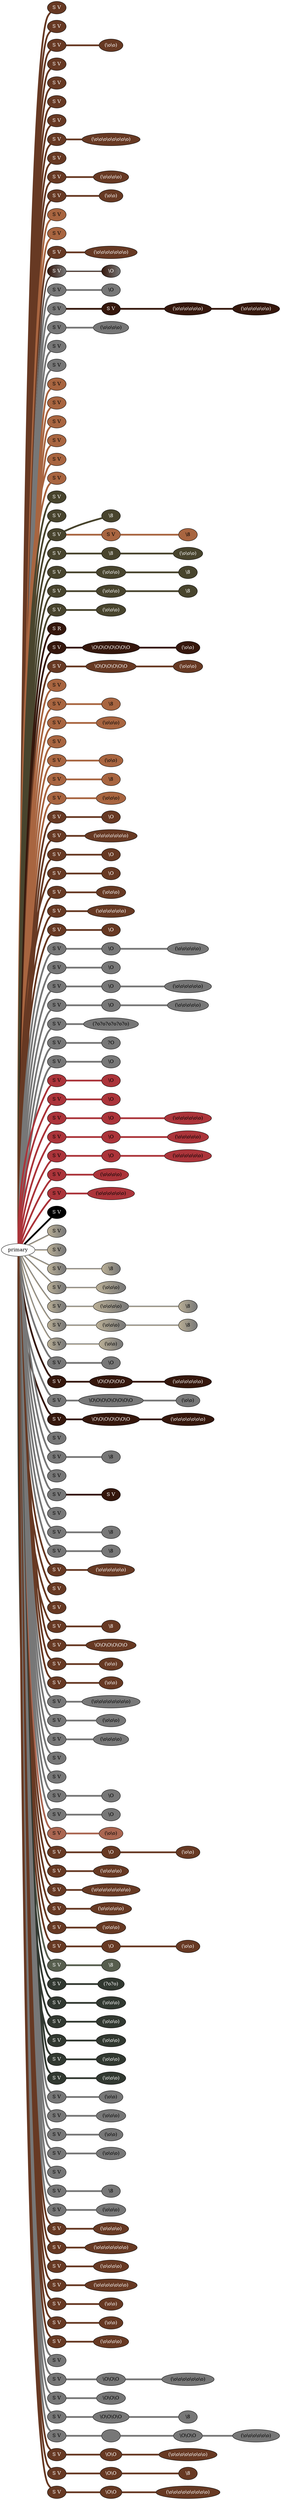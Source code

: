 graph {
 graph [rankdir=LR]
"1" [qtype="pendant_node", pendant_colors="#673923", pendant_ply="S", pendant_attach="V", pendant_length="5.0", label="S V", style=filled, fillcolor="#673923", fontcolor="#ffffff"]
"primary" -- "1" [qtype="pendant_link",penwidth=5,color="#673923"]
"2" [qtype="pendant_node", pendant_colors="#673923", pendant_ply="S", pendant_attach="V", pendant_length="46.5", label="S V", style=filled, fillcolor="#673923", fontcolor="#ffffff"]
"primary" -- "2" [qtype="pendant_link",penwidth=5,color="#673923"]
"3" [qtype="pendant_node", pendant_colors="#673923", pendant_ply="S", pendant_attach="V", pendant_length="36.0", label="S V", style=filled, fillcolor="#673923", fontcolor="#ffffff"]
"primary" -- "3" [qtype="pendant_link",penwidth=5,color="#673923"]
"3:0" [qtype="knot_node", knot_value="2", knot_type="L", knot_position="6.0", knot_spin="Z", label="(\\o\\o)", style=filled, fillcolor="#673923" , fontcolor="#ffffff"]
"3" -- "3:0" [qtype="knot_link",penwidth=5,color="#673923"]
"4" [qtype="pendant_node", pendant_colors="#673923", pendant_ply="S", pendant_attach="V", pendant_length="41.5", label="S V", style=filled, fillcolor="#673923", fontcolor="#ffffff"]
"primary" -- "4" [qtype="pendant_link",penwidth=5,color="#673923"]
"5" [qtype="pendant_node", pendant_colors="#673923", pendant_ply="S", pendant_attach="V", pendant_length="41.0", label="S V", style=filled, fillcolor="#673923", fontcolor="#ffffff"]
"primary" -- "5" [qtype="pendant_link",penwidth=5,color="#673923"]
"6" [qtype="pendant_node", pendant_colors="#673923", pendant_ply="S", pendant_attach="V", pendant_length="40.0", label="S V", style=filled, fillcolor="#673923", fontcolor="#ffffff"]
"primary" -- "6" [qtype="pendant_link",penwidth=5,color="#673923"]
"7" [qtype="pendant_node", pendant_colors="#673923", pendant_ply="S", pendant_attach="V", pendant_length="39.0", label="S V", style=filled, fillcolor="#673923", fontcolor="#ffffff"]
"primary" -- "7" [qtype="pendant_link",penwidth=5,color="#673923"]
"8" [qtype="pendant_node", pendant_colors="#673923", pendant_ply="S", pendant_attach="V", pendant_length="20.0", label="S V", style=filled, fillcolor="#673923", fontcolor="#ffffff"]
"primary" -- "8" [qtype="pendant_link",penwidth=5,color="#673923"]
"8:0" [qtype="knot_node", knot_value="8", knot_type="L", knot_position="7.0", knot_spin="Z", label="(\\o\\o\\o\\o\\o\\o\\o\\o)", style=filled, fillcolor="#673923" , fontcolor="#ffffff"]
"8" -- "8:0" [qtype="knot_link",penwidth=5,color="#673923"]
"9" [qtype="pendant_node", pendant_colors="#673923", pendant_ply="S", pendant_attach="V", pendant_length="30.5", label="S V", style=filled, fillcolor="#673923", fontcolor="#ffffff"]
"primary" -- "9" [qtype="pendant_link",penwidth=5,color="#673923"]
"10" [qtype="pendant_node", pendant_colors="#673923", pendant_ply="S", pendant_attach="V", pendant_length="25.5", label="S V", style=filled, fillcolor="#673923", fontcolor="#ffffff"]
"primary" -- "10" [qtype="pendant_link",penwidth=5,color="#673923"]
"10:0" [qtype="knot_node", knot_value="4", knot_type="L", knot_position="7.0", knot_spin="Z", label="(\\o\\o\\o\\o)", style=filled, fillcolor="#673923" , fontcolor="#ffffff"]
"10" -- "10:0" [qtype="knot_link",penwidth=5,color="#673923"]
"11" [qtype="pendant_node", pendant_colors="#673923", pendant_ply="S", pendant_attach="V", pendant_length="29.0", label="S V", style=filled, fillcolor="#673923", fontcolor="#ffffff"]
"primary" -- "11" [qtype="pendant_link",penwidth=5,color="#673923"]
"11:0" [qtype="knot_node", knot_value="2", knot_type="L", knot_position="23.0", knot_spin="Z", label="(\\o\\o)", style=filled, fillcolor="#673923" , fontcolor="#ffffff"]
"11" -- "11:0" [qtype="knot_link",penwidth=5,color="#673923"]
"12" [qtype="pendant_node", pendant_colors="#A86540", pendant_ply="S", pendant_attach="V", pendant_length="13.0", label="S V", style=filled, fillcolor="#A86540", fontcolor="#000000"]
"primary" -- "12" [qtype="pendant_link",penwidth=5,color="#A86540"]
"13" [qtype="pendant_node", pendant_colors="#A86540", pendant_ply="S", pendant_attach="V", pendant_length="0.5", label="S V", style=filled, fillcolor="#A86540", fontcolor="#000000"]
"primary" -- "13" [qtype="pendant_link",penwidth=5,color="#A86540"]
"14" [qtype="pendant_node", pendant_colors="#673923", pendant_ply="S", pendant_attach="V", pendant_length="20.0", label="S V", style=filled, fillcolor="#673923", fontcolor="#ffffff"]
"primary" -- "14" [qtype="pendant_link",penwidth=5,color="#673923"]
"14:0" [qtype="knot_node", knot_value="7", knot_type="L", knot_position="7.0", knot_spin="Z", label="(\\o\\o\\o\\o\\o\\o\\o)", style=filled, fillcolor="#673923" , fontcolor="#ffffff"]
"14" -- "14:0" [qtype="knot_link",penwidth=5,color="#673923"]
"15" [qtype="pendant_node", pendant_colors="#35170C:#777777", pendant_ply="S", pendant_attach="V", pendant_length="35.0", label="S V", style=filled, fillcolor="#35170C:#777777", fontcolor="#ffffff"]
"primary" -- "15" [qtype="pendant_link",penwidth=2,color="#35170C:#777777"]
"15:0" [qtype="knot_node", knot_value="1", knot_type="S", knot_position="8.5", knot_spin="Z", label="\\O", style=filled, fillcolor="#35170C:#777777" , fontcolor="#ffffff"]
"15" -- "15:0" [qtype="knot_link",penwidth=2,color="#35170C:#777777"]
"16" [qtype="pendant_node", pendant_colors="#777777", pendant_ply="S", pendant_attach="V", pendant_length="40.0", label="S V", style=filled, fillcolor="#777777", fontcolor="#000000"]
"primary" -- "16" [qtype="pendant_link",penwidth=5,color="#777777"]
"16:0" [qtype="knot_node", knot_value="1", knot_type="S", knot_position="7.0", knot_spin="Z", label="\\O", style=filled, fillcolor="#777777" , fontcolor="#000000"]
"16" -- "16:0" [qtype="knot_link",penwidth=5,color="#777777"]
"17" [qtype="pendant_node", pendant_colors="#777777", pendant_ply="S", pendant_attach="V", pendant_length="0.5", label="S V", style=filled, fillcolor="#777777", fontcolor="#000000"]
"primary" -- "17" [qtype="pendant_link",penwidth=5,color="#777777"]
"17s1" [qtype="pendant_node", pendant_colors="#35170C", pendant_ply="S", pendant_attach="V", pendant_length="29.5", label="S V", style=filled, fillcolor="#35170C", fontcolor="#ffffff"]
"17" -- "17s1" [qtype="pendant_link",penwidth=5,color="#35170C"]
"17s1:0" [qtype="knot_node", knot_value="6", knot_type="L", knot_position="6.0", knot_spin="Z", label="(\\o\\o\\o\\o\\o\\o)", style=filled, fillcolor="#35170C" , fontcolor="#ffffff"]
"17s1" -- "17s1:0" [qtype="knot_link",penwidth=5,color="#35170C"]
"17s1:1" [qtype="knot_node", knot_value="6", knot_type="L", knot_position="13.5", knot_spin="Z", label="(\\o\\o\\o\\o\\o\\o)", style=filled, fillcolor="#35170C" , fontcolor="#ffffff"]
"17s1:0" -- "17s1:1" [qtype="knot_link",penwidth=5,color="#35170C"]
"18" [qtype="pendant_node", pendant_colors="#777777", pendant_ply="S", pendant_attach="V", pendant_length="40.5", label="S V", style=filled, fillcolor="#777777", fontcolor="#000000"]
"primary" -- "18" [qtype="pendant_link",penwidth=5,color="#777777"]
"18:0" [qtype="knot_node", knot_value="4", knot_type="L", knot_position="7.0", knot_spin="Z", label="(\\o\\o\\o\\o)", style=filled, fillcolor="#777777" , fontcolor="#000000"]
"18" -- "18:0" [qtype="knot_link",penwidth=5,color="#777777"]
"19" [qtype="pendant_node", pendant_colors="#777777", pendant_ply="S", pendant_attach="V", pendant_length="0.0", label="S V", style=filled, fillcolor="#777777", fontcolor="#000000"]
"primary" -- "19" [qtype="pendant_link",penwidth=5,color="#777777"]
"20" [qtype="pendant_node", pendant_colors="#777777", pendant_ply="S", pendant_attach="V", pendant_length="0.0", label="S V", style=filled, fillcolor="#777777", fontcolor="#000000"]
"primary" -- "20" [qtype="pendant_link",penwidth=5,color="#777777"]
"21" [qtype="pendant_node", pendant_colors="#A86540", pendant_ply="S", pendant_attach="V", pendant_length="0.0", label="S V", style=filled, fillcolor="#A86540", fontcolor="#000000"]
"primary" -- "21" [qtype="pendant_link",penwidth=5,color="#A86540"]
"22" [qtype="pendant_node", pendant_colors="#A86540", pendant_ply="S", pendant_attach="V", pendant_length="0.0", label="S V", style=filled, fillcolor="#A86540", fontcolor="#000000"]
"primary" -- "22" [qtype="pendant_link",penwidth=5,color="#A86540"]
"23" [qtype="pendant_node", pendant_colors="#A86540", pendant_ply="S", pendant_attach="V", pendant_length="4.0", label="S V", style=filled, fillcolor="#A86540", fontcolor="#000000"]
"primary" -- "23" [qtype="pendant_link",penwidth=5,color="#A86540"]
"24" [qtype="pendant_node", pendant_colors="#A86540", pendant_ply="S", pendant_attach="V", pendant_length="8.5", label="S V", style=filled, fillcolor="#A86540", fontcolor="#000000"]
"primary" -- "24" [qtype="pendant_link",penwidth=5,color="#A86540"]
"25" [qtype="pendant_node", pendant_colors="#A86540", pendant_ply="S", pendant_attach="V", pendant_length="4.0", label="S V", style=filled, fillcolor="#A86540", fontcolor="#000000"]
"primary" -- "25" [qtype="pendant_link",penwidth=5,color="#A86540"]
"26" [qtype="pendant_node", pendant_colors="#A86540", pendant_ply="S", pendant_attach="V", pendant_length="5.5", label="S V", style=filled, fillcolor="#A86540", fontcolor="#000000"]
"primary" -- "26" [qtype="pendant_link",penwidth=5,color="#A86540"]
"27" [qtype="pendant_node", pendant_colors="#48442D", pendant_ply="S", pendant_attach="V", pendant_length="24.0", label="S V", style=filled, fillcolor="#48442D", fontcolor="#ffffff"]
"primary" -- "27" [qtype="pendant_link",penwidth=5,color="#48442D"]
"28" [qtype="pendant_node", pendant_colors="#48442D", pendant_ply="S", pendant_attach="V", pendant_length="25.0", label="S V", style=filled, fillcolor="#48442D", fontcolor="#ffffff"]
"primary" -- "28" [qtype="pendant_link",penwidth=5,color="#48442D"]
"29" [qtype="pendant_node", pendant_colors="#48442D", pendant_ply="S", pendant_attach="V", pendant_length="22.0", label="S V", style=filled, fillcolor="#48442D", fontcolor="#ffffff"]
"primary" -- "29" [qtype="pendant_link",penwidth=5,color="#48442D"]
"29:0" [qtype="knot_node", knot_value="1", knot_type="E", knot_position="6.5", knot_spin="Z", label="\\8", style=filled, fillcolor="#48442D" , fontcolor="#ffffff"]
"29" -- "29:0" [qtype="knot_link",penwidth=5,color="#48442D"]
"29s1" [qtype="pendant_node", pendant_colors="#A86540", pendant_ply="S", pendant_attach="V", pendant_length="22.5", label="S V", style=filled, fillcolor="#A86540", fontcolor="#000000"]
"29" -- "29s1" [qtype="pendant_link",penwidth=5,color="#A86540"]
"29s1:0" [qtype="knot_node", knot_value="1", knot_type="E", knot_position="14.5", knot_spin="Z", label="\\8", style=filled, fillcolor="#A86540" , fontcolor="#000000"]
"29s1" -- "29s1:0" [qtype="knot_link",penwidth=5,color="#A86540"]
"30" [qtype="pendant_node", pendant_colors="#48442D", pendant_ply="S", pendant_attach="V", pendant_length="22.0", label="S V", style=filled, fillcolor="#48442D", fontcolor="#ffffff"]
"primary" -- "30" [qtype="pendant_link",penwidth=5,color="#48442D"]
"30:0" [qtype="knot_node", knot_value="1", knot_type="E", knot_position="6.5", knot_spin="Z", label="\\8", style=filled, fillcolor="#48442D" , fontcolor="#ffffff"]
"30" -- "30:0" [qtype="knot_link",penwidth=5,color="#48442D"]
"30:1" [qtype="knot_node", knot_value="3", knot_type="L", knot_position="13.5", knot_spin="Z", label="(\\o\\o\\o)", style=filled, fillcolor="#48442D" , fontcolor="#ffffff"]
"30:0" -- "30:1" [qtype="knot_link",penwidth=5,color="#48442D"]
"31" [qtype="pendant_node", pendant_colors="#48442D", pendant_ply="S", pendant_attach="V", pendant_length="19.0", label="S V", style=filled, fillcolor="#48442D", fontcolor="#ffffff"]
"primary" -- "31" [qtype="pendant_link",penwidth=5,color="#48442D"]
"31:0" [qtype="knot_node", knot_value="3", knot_type="L", knot_position="7.0", knot_spin="Z", label="(\\o\\o\\o)", style=filled, fillcolor="#48442D" , fontcolor="#ffffff"]
"31" -- "31:0" [qtype="knot_link",penwidth=5,color="#48442D"]
"31:1" [qtype="knot_node", knot_value="1", knot_type="E", knot_position="14.0", knot_spin="Z", label="\\8", style=filled, fillcolor="#48442D" , fontcolor="#ffffff"]
"31:0" -- "31:1" [qtype="knot_link",penwidth=5,color="#48442D"]
"32" [qtype="pendant_node", pendant_colors="#48442D", pendant_ply="S", pendant_attach="V", pendant_length="19.0", label="S V", style=filled, fillcolor="#48442D", fontcolor="#ffffff"]
"primary" -- "32" [qtype="pendant_link",penwidth=5,color="#48442D"]
"32:0" [qtype="knot_node", knot_value="3", knot_type="L", knot_position="7.0", knot_spin="Z", label="(\\o\\o\\o)", style=filled, fillcolor="#48442D" , fontcolor="#ffffff"]
"32" -- "32:0" [qtype="knot_link",penwidth=5,color="#48442D"]
"32:1" [qtype="knot_node", knot_value="1", knot_type="E", knot_position="14.0", knot_spin="Z", label="\\8", style=filled, fillcolor="#48442D" , fontcolor="#ffffff"]
"32:0" -- "32:1" [qtype="knot_link",penwidth=5,color="#48442D"]
"33" [qtype="pendant_node", pendant_colors="#48442D", pendant_ply="S", pendant_attach="V", pendant_length="21.0", label="S V", style=filled, fillcolor="#48442D", fontcolor="#ffffff"]
"primary" -- "33" [qtype="pendant_link",penwidth=5,color="#48442D"]
"33:0" [qtype="knot_node", knot_value="3", knot_type="L", knot_position="7.5", knot_spin="Z", label="(\\o\\o\\o)", style=filled, fillcolor="#48442D" , fontcolor="#ffffff"]
"33" -- "33:0" [qtype="knot_link",penwidth=5,color="#48442D"]
"34" [qtype="pendant_node", pendant_colors="#35170C", pendant_ply="S", pendant_attach="R", pendant_length="38.0", label="S R", style=filled, fillcolor="#35170C", fontcolor="#ffffff"]
"primary" -- "34" [qtype="pendant_link",penwidth=5,color="#35170C"]
"35" [qtype="pendant_node", pendant_colors="#35170C", pendant_ply="S", pendant_attach="V", pendant_length="29.0", label="S V", style=filled, fillcolor="#35170C", fontcolor="#ffffff"]
"primary" -- "35" [qtype="pendant_link",penwidth=5,color="#35170C"]
"35:0" [qtype="knot_node", knot_value="7", knot_type="S", knot_position="6.5", knot_spin="Z", label="\\O\\O\\O\\O\\O\\O\\O", style=filled, fillcolor="#35170C" , fontcolor="#ffffff"]
"35" -- "35:0" [qtype="knot_link",penwidth=5,color="#35170C"]
"35:1" [qtype="knot_node", knot_value="2", knot_type="L", knot_position="15.0", knot_spin="Z", label="(\\o\\o)", style=filled, fillcolor="#35170C" , fontcolor="#ffffff"]
"35:0" -- "35:1" [qtype="knot_link",penwidth=5,color="#35170C"]
"36" [qtype="pendant_node", pendant_colors="#673923", pendant_ply="S", pendant_attach="V", pendant_length="33.0", label="S V", style=filled, fillcolor="#673923", fontcolor="#ffffff"]
"primary" -- "36" [qtype="pendant_link",penwidth=5,color="#673923"]
"36:0" [qtype="knot_node", knot_value="6", knot_type="S", knot_position="6.0", knot_spin="Z", label="\\O\\O\\O\\O\\O\\O", style=filled, fillcolor="#673923" , fontcolor="#ffffff"]
"36" -- "36:0" [qtype="knot_link",penwidth=5,color="#673923"]
"36:1" [qtype="knot_node", knot_value="3", knot_type="L", knot_position="14.5", knot_spin="Z", label="(\\o\\o\\o)", style=filled, fillcolor="#673923" , fontcolor="#ffffff"]
"36:0" -- "36:1" [qtype="knot_link",penwidth=5,color="#673923"]
"37" [qtype="pendant_node", pendant_colors="#A86540", pendant_ply="S", pendant_attach="V", pendant_length="42.0", label="S V", style=filled, fillcolor="#A86540", fontcolor="#000000"]
"primary" -- "37" [qtype="pendant_link",penwidth=5,color="#A86540"]
"38" [qtype="pendant_node", pendant_colors="#A86540", pendant_ply="S", pendant_attach="V", pendant_length="40.0", label="S V", style=filled, fillcolor="#A86540", fontcolor="#000000"]
"primary" -- "38" [qtype="pendant_link",penwidth=5,color="#A86540"]
"38:0" [qtype="knot_node", knot_value="1", knot_type="E", knot_position="8.5", knot_spin="Z", label="\\8", style=filled, fillcolor="#A86540" , fontcolor="#000000"]
"38" -- "38:0" [qtype="knot_link",penwidth=5,color="#A86540"]
"39" [qtype="pendant_node", pendant_colors="#A86540", pendant_ply="S", pendant_attach="V", pendant_length="36.5", label="S V", style=filled, fillcolor="#A86540", fontcolor="#000000"]
"primary" -- "39" [qtype="pendant_link",penwidth=5,color="#A86540"]
"39:0" [qtype="knot_node", knot_value="3", knot_type="L", knot_position="9.0", knot_spin="Z", label="(\\o\\o\\o)", style=filled, fillcolor="#A86540" , fontcolor="#000000"]
"39" -- "39:0" [qtype="knot_link",penwidth=5,color="#A86540"]
"40" [qtype="pendant_node", pendant_colors="#A86540", pendant_ply="S", pendant_attach="V", pendant_length="41.0", label="S V", style=filled, fillcolor="#A86540", fontcolor="#000000"]
"primary" -- "40" [qtype="pendant_link",penwidth=5,color="#A86540"]
"41" [qtype="pendant_node", pendant_colors="#A86540", pendant_ply="S", pendant_attach="V", pendant_length="44.0", label="S V", style=filled, fillcolor="#A86540", fontcolor="#000000"]
"primary" -- "41" [qtype="pendant_link",penwidth=5,color="#A86540"]
"41:0" [qtype="knot_node", knot_value="2", knot_type="L", knot_position="9.0", knot_spin="Z", label="(\\o\\o)", style=filled, fillcolor="#A86540" , fontcolor="#000000"]
"41" -- "41:0" [qtype="knot_link",penwidth=5,color="#A86540"]
"42" [qtype="pendant_node", pendant_colors="#A86540", pendant_ply="S", pendant_attach="V", pendant_length="43.0", label="S V", style=filled, fillcolor="#A86540", fontcolor="#000000"]
"primary" -- "42" [qtype="pendant_link",penwidth=5,color="#A86540"]
"42:0" [qtype="knot_node", knot_value="1", knot_type="E", knot_position="8.0", knot_spin="Z", label="\\8", style=filled, fillcolor="#A86540" , fontcolor="#000000"]
"42" -- "42:0" [qtype="knot_link",penwidth=5,color="#A86540"]
"43" [qtype="pendant_node", pendant_colors="#A86540", pendant_ply="S", pendant_attach="V", pendant_length="39.5", label="S V", style=filled, fillcolor="#A86540", fontcolor="#000000"]
"primary" -- "43" [qtype="pendant_link",penwidth=5,color="#A86540"]
"43:0" [qtype="knot_node", knot_value="3", knot_type="L", knot_position="8.0", knot_spin="Z", label="(\\o\\o\\o)", style=filled, fillcolor="#A86540" , fontcolor="#000000"]
"43" -- "43:0" [qtype="knot_link",penwidth=5,color="#A86540"]
"44" [qtype="pendant_node", pendant_colors="#673923", pendant_ply="S", pendant_attach="V", pendant_length="38.0", label="S V", style=filled, fillcolor="#673923", fontcolor="#ffffff"]
"primary" -- "44" [qtype="pendant_link",penwidth=5,color="#673923"]
"44:0" [qtype="knot_node", knot_value="1", knot_type="S", knot_position="8.0", knot_spin="Z", label="\\O", style=filled, fillcolor="#673923" , fontcolor="#ffffff"]
"44" -- "44:0" [qtype="knot_link",penwidth=5,color="#673923"]
"45" [qtype="pendant_node", pendant_colors="#673923", pendant_ply="S", pendant_attach="V", pendant_length="28.0", label="S V", style=filled, fillcolor="#673923", fontcolor="#ffffff"]
"primary" -- "45" [qtype="pendant_link",penwidth=5,color="#673923"]
"45:0" [qtype="knot_node", knot_value="7", knot_type="L", knot_position="8.0", knot_spin="Z", label="(\\o\\o\\o\\o\\o\\o\\o)", style=filled, fillcolor="#673923" , fontcolor="#ffffff"]
"45" -- "45:0" [qtype="knot_link",penwidth=5,color="#673923"]
"46" [qtype="pendant_node", pendant_colors="#673923", pendant_ply="S", pendant_attach="V", pendant_length="37.0", label="S V", style=filled, fillcolor="#673923", fontcolor="#ffffff"]
"primary" -- "46" [qtype="pendant_link",penwidth=5,color="#673923"]
"46:0" [qtype="knot_node", knot_value="1", knot_type="S", knot_position="7.5", knot_spin="Z", label="\\O", style=filled, fillcolor="#673923" , fontcolor="#ffffff"]
"46" -- "46:0" [qtype="knot_link",penwidth=5,color="#673923"]
"47" [qtype="pendant_node", pendant_colors="#673923", pendant_ply="S", pendant_attach="V", pendant_length="36.0", label="S V", style=filled, fillcolor="#673923", fontcolor="#ffffff"]
"primary" -- "47" [qtype="pendant_link",penwidth=5,color="#673923"]
"47:0" [qtype="knot_node", knot_value="1", knot_type="S", knot_position="8.0", knot_spin="Z", label="\\O", style=filled, fillcolor="#673923" , fontcolor="#ffffff"]
"47" -- "47:0" [qtype="knot_link",penwidth=5,color="#673923"]
"48" [qtype="pendant_node", pendant_colors="#673923", pendant_ply="S", pendant_attach="V", pendant_length="35.0", label="S V", style=filled, fillcolor="#673923", fontcolor="#ffffff"]
"primary" -- "48" [qtype="pendant_link",penwidth=5,color="#673923"]
"48:0" [qtype="knot_node", knot_value="3", knot_type="L", knot_position="7.5", knot_spin="Z", label="(\\o\\o\\o)", style=filled, fillcolor="#673923" , fontcolor="#ffffff"]
"48" -- "48:0" [qtype="knot_link",penwidth=5,color="#673923"]
"49" [qtype="pendant_node", pendant_colors="#673923", pendant_ply="S", pendant_attach="V", pendant_length="33.0", label="S V", style=filled, fillcolor="#673923", fontcolor="#ffffff"]
"primary" -- "49" [qtype="pendant_link",penwidth=5,color="#673923"]
"49:0" [qtype="knot_node", knot_value="6", knot_type="L", knot_position="7.5", knot_spin="Z", label="(\\o\\o\\o\\o\\o\\o)", style=filled, fillcolor="#673923" , fontcolor="#ffffff"]
"49" -- "49:0" [qtype="knot_link",penwidth=5,color="#673923"]
"50" [qtype="pendant_node", pendant_colors="#673923", pendant_ply="S", pendant_attach="V", pendant_length="35.5", label="S V", style=filled, fillcolor="#673923", fontcolor="#ffffff"]
"primary" -- "50" [qtype="pendant_link",penwidth=5,color="#673923"]
"50:0" [qtype="knot_node", knot_value="1", knot_type="S", knot_position="7.5", knot_spin="Z", label="\\O", style=filled, fillcolor="#673923" , fontcolor="#ffffff"]
"50" -- "50:0" [qtype="knot_link",penwidth=5,color="#673923"]
"51" [qtype="pendant_node", pendant_colors="#777777", pendant_ply="S", pendant_attach="V", pendant_length="35.0", label="S V", style=filled, fillcolor="#777777", fontcolor="#000000"]
"primary" -- "51" [qtype="pendant_link",penwidth=5,color="#777777"]
"51:0" [qtype="knot_node", knot_value="1", knot_type="S", knot_position="7.0", knot_spin="Z", label="\\O", style=filled, fillcolor="#777777" , fontcolor="#000000"]
"51" -- "51:0" [qtype="knot_link",penwidth=5,color="#777777"]
"51:1" [qtype="knot_node", knot_value="5", knot_type="L", knot_position="13.0", knot_spin="Z", label="(\\o\\o\\o\\o\\o)", style=filled, fillcolor="#777777" , fontcolor="#000000"]
"51:0" -- "51:1" [qtype="knot_link",penwidth=5,color="#777777"]
"52" [qtype="pendant_node", pendant_colors="#777777", pendant_ply="S", pendant_attach="V", pendant_length="33.5", label="S V", style=filled, fillcolor="#777777", fontcolor="#000000"]
"primary" -- "52" [qtype="pendant_link",penwidth=5,color="#777777"]
"52:0" [qtype="knot_node", knot_value="1", knot_type="S", knot_position="7.5", knot_spin="Z", label="\\O", style=filled, fillcolor="#777777" , fontcolor="#000000"]
"52" -- "52:0" [qtype="knot_link",penwidth=5,color="#777777"]
"53" [qtype="pendant_node", pendant_colors="#777777", pendant_ply="S", pendant_attach="V", pendant_length="35.0", label="S V", style=filled, fillcolor="#777777", fontcolor="#000000"]
"primary" -- "53" [qtype="pendant_link",penwidth=5,color="#777777"]
"53:0" [qtype="knot_node", knot_value="1", knot_type="S", knot_position="7.5", knot_spin="Z", label="\\O", style=filled, fillcolor="#777777" , fontcolor="#000000"]
"53" -- "53:0" [qtype="knot_link",penwidth=5,color="#777777"]
"53:1" [qtype="knot_node", knot_value="6", knot_type="L", knot_position="13.5", knot_spin="Z", label="(\\o\\o\\o\\o\\o\\o)", style=filled, fillcolor="#777777" , fontcolor="#000000"]
"53:0" -- "53:1" [qtype="knot_link",penwidth=5,color="#777777"]
"54" [qtype="pendant_node", pendant_colors="#777777", pendant_ply="S", pendant_attach="V", pendant_length="36.0", label="S V", style=filled, fillcolor="#777777", fontcolor="#000000"]
"primary" -- "54" [qtype="pendant_link",penwidth=5,color="#777777"]
"54:0" [qtype="knot_node", knot_value="1", knot_type="S", knot_position="7.5", knot_spin="Z", label="\\O", style=filled, fillcolor="#777777" , fontcolor="#000000"]
"54" -- "54:0" [qtype="knot_link",penwidth=5,color="#777777"]
"54:1" [qtype="knot_node", knot_value="5", knot_type="L", knot_position="13.0", knot_spin="Z", label="(\\o\\o\\o\\o\\o)", style=filled, fillcolor="#777777" , fontcolor="#000000"]
"54:0" -- "54:1" [qtype="knot_link",penwidth=5,color="#777777"]
"55" [qtype="pendant_node", pendant_colors="#777777", pendant_ply="S", pendant_attach="V", pendant_length="37.0", label="S V", style=filled, fillcolor="#777777", fontcolor="#000000"]
"primary" -- "55" [qtype="pendant_link",penwidth=5,color="#777777"]
"55:0" [qtype="knot_node", knot_value="6", knot_type="L", knot_position="8.0", knot_spin="U", label="(?o?o?o?o?o?o)", style=filled, fillcolor="#777777" , fontcolor="#000000"]
"55" -- "55:0" [qtype="knot_link",penwidth=5,color="#777777"]
"56" [qtype="pendant_node", pendant_colors="#777777", pendant_ply="S", pendant_attach="V", pendant_length="44.5", label="S V", style=filled, fillcolor="#777777", fontcolor="#000000"]
"primary" -- "56" [qtype="pendant_link",penwidth=5,color="#777777"]
"56:0" [qtype="knot_node", knot_value="1", knot_type="S", knot_position="7.0", knot_spin="U", label="?O", style=filled, fillcolor="#777777" , fontcolor="#000000"]
"56" -- "56:0" [qtype="knot_link",penwidth=5,color="#777777"]
"57" [qtype="pendant_node", pendant_colors="#777777", pendant_ply="S", pendant_attach="V", pendant_length="44.5", label="S V", style=filled, fillcolor="#777777", fontcolor="#000000"]
"primary" -- "57" [qtype="pendant_link",penwidth=5,color="#777777"]
"57:0" [qtype="knot_node", knot_value="1", knot_type="S", knot_position="7.0", knot_spin="Z", label="\\O", style=filled, fillcolor="#777777" , fontcolor="#000000"]
"57" -- "57:0" [qtype="knot_link",penwidth=5,color="#777777"]
"58" [qtype="pendant_node", pendant_colors="#AB343A", pendant_ply="S", pendant_attach="V", pendant_length="28.5", label="S V", style=filled, fillcolor="#AB343A", fontcolor="#000000"]
"primary" -- "58" [qtype="pendant_link",penwidth=5,color="#AB343A"]
"58:0" [qtype="knot_node", knot_value="1", knot_type="S", knot_position="6.5", knot_spin="Z", label="\\O", style=filled, fillcolor="#AB343A" , fontcolor="#000000"]
"58" -- "58:0" [qtype="knot_link",penwidth=5,color="#AB343A"]
"59" [qtype="pendant_node", pendant_colors="#AB343A", pendant_ply="S", pendant_attach="V", pendant_length="27.0", label="S V", style=filled, fillcolor="#AB343A", fontcolor="#000000"]
"primary" -- "59" [qtype="pendant_link",penwidth=5,color="#AB343A"]
"59:0" [qtype="knot_node", knot_value="1", knot_type="S", knot_position="7.0", knot_spin="Z", label="\\O", style=filled, fillcolor="#AB343A" , fontcolor="#000000"]
"59" -- "59:0" [qtype="knot_link",penwidth=5,color="#AB343A"]
"60" [qtype="pendant_node", pendant_colors="#AB343A", pendant_ply="S", pendant_attach="V", pendant_length="18.5", label="S V", style=filled, fillcolor="#AB343A", fontcolor="#000000"]
"primary" -- "60" [qtype="pendant_link",penwidth=5,color="#AB343A"]
"60:0" [qtype="knot_node", knot_value="1", knot_type="S", knot_position="7.0", knot_spin="Z", label="\\O", style=filled, fillcolor="#AB343A" , fontcolor="#000000"]
"60" -- "60:0" [qtype="knot_link",penwidth=5,color="#AB343A"]
"60:1" [qtype="knot_node", knot_value="6", knot_type="L", knot_position="12.0", knot_spin="Z", label="(\\o\\o\\o\\o\\o\\o)", style=filled, fillcolor="#AB343A" , fontcolor="#000000"]
"60:0" -- "60:1" [qtype="knot_link",penwidth=5,color="#AB343A"]
"61" [qtype="pendant_node", pendant_colors="#AB343A", pendant_ply="S", pendant_attach="V", pendant_length="26.0", label="S V", style=filled, fillcolor="#AB343A", fontcolor="#000000"]
"primary" -- "61" [qtype="pendant_link",penwidth=5,color="#AB343A"]
"61:0" [qtype="knot_node", knot_value="1", knot_type="S", knot_position="7.0", knot_spin="Z", label="\\O", style=filled, fillcolor="#AB343A" , fontcolor="#000000"]
"61" -- "61:0" [qtype="knot_link",penwidth=5,color="#AB343A"]
"61:1" [qtype="knot_node", knot_value="5", knot_type="L", knot_position="12.5", knot_spin="Z", label="(\\o\\o\\o\\o\\o)", style=filled, fillcolor="#AB343A" , fontcolor="#000000"]
"61:0" -- "61:1" [qtype="knot_link",penwidth=5,color="#AB343A"]
"62" [qtype="pendant_node", pendant_colors="#AB343A", pendant_ply="S", pendant_attach="V", pendant_length="20.0", label="S V", style=filled, fillcolor="#AB343A", fontcolor="#000000"]
"primary" -- "62" [qtype="pendant_link",penwidth=5,color="#AB343A"]
"62:0" [qtype="knot_node", knot_value="1", knot_type="S", knot_position="6.5", knot_spin="Z", label="\\O", style=filled, fillcolor="#AB343A" , fontcolor="#000000"]
"62" -- "62:0" [qtype="knot_link",penwidth=5,color="#AB343A"]
"62:1" [qtype="knot_node", knot_value="6", knot_type="L", knot_position="12.5", knot_spin="Z", label="(\\o\\o\\o\\o\\o\\o)", style=filled, fillcolor="#AB343A" , fontcolor="#000000"]
"62:0" -- "62:1" [qtype="knot_link",penwidth=5,color="#AB343A"]
"63" [qtype="pendant_node", pendant_colors="#AB343A", pendant_ply="S", pendant_attach="V", pendant_length="23.5", label="S V", style=filled, fillcolor="#AB343A", fontcolor="#000000"]
"primary" -- "63" [qtype="pendant_link",penwidth=5,color="#AB343A"]
"63:0" [qtype="knot_node", knot_value="4", knot_type="L", knot_position="7.0", knot_spin="Z", label="(\\o\\o\\o\\o)", style=filled, fillcolor="#AB343A" , fontcolor="#000000"]
"63" -- "63:0" [qtype="knot_link",penwidth=5,color="#AB343A"]
"64" [qtype="pendant_node", pendant_colors="#AB343A", pendant_ply="S", pendant_attach="V", pendant_length="26.0", label="S V", style=filled, fillcolor="#AB343A", fontcolor="#000000"]
"primary" -- "64" [qtype="pendant_link",penwidth=5,color="#AB343A"]
"64:0" [qtype="knot_node", knot_value="6", knot_type="L", knot_position="6.5", knot_spin="Z", label="(\\o\\o\\o\\o\\o\\o)", style=filled, fillcolor="#AB343A" , fontcolor="#000000"]
"64" -- "64:0" [qtype="knot_link",penwidth=5,color="#AB343A"]
"65" [qtype="pendant_node", pendant_colors="#000000", pendant_ply="S", pendant_attach="V", pendant_length="28.0", label="S V", style=filled, fillcolor="#000000", fontcolor="#ffffff"]
"primary" -- "65" [qtype="pendant_link",penwidth=5,color="#000000"]
"66" [qtype="pendant_node", pendant_colors="#BAAF96:#777777", pendant_ply="S", pendant_attach="V", pendant_length="30.5", label="S V", style=filled, fillcolor="#BAAF96:#777777", fontcolor="#000000"]
"primary" -- "66" [qtype="pendant_link",penwidth=2,color="#BAAF96:#777777"]
"67" [qtype="pendant_node", pendant_colors="#BAAF96:#777777", pendant_ply="S", pendant_attach="V", pendant_length="28.0", label="S V", style=filled, fillcolor="#BAAF96:#777777", fontcolor="#000000"]
"primary" -- "67" [qtype="pendant_link",penwidth=2,color="#BAAF96:#777777"]
"68" [qtype="pendant_node", pendant_colors="#BAAF96:#777777", pendant_ply="S", pendant_attach="V", pendant_length="26.0", label="S V", style=filled, fillcolor="#BAAF96:#777777", fontcolor="#000000"]
"primary" -- "68" [qtype="pendant_link",penwidth=2,color="#BAAF96:#777777"]
"68:0" [qtype="knot_node", knot_value="1", knot_type="E", knot_position="8.5", knot_spin="Z", label="\\8", style=filled, fillcolor="#BAAF96:#777777" , fontcolor="#000000"]
"68" -- "68:0" [qtype="knot_link",penwidth=2,color="#BAAF96:#777777"]
"69" [qtype="pendant_node", pendant_colors="#BAAF96:#777777", pendant_ply="S", pendant_attach="V", pendant_length="24.5", label="S V", style=filled, fillcolor="#BAAF96:#777777", fontcolor="#000000"]
"primary" -- "69" [qtype="pendant_link",penwidth=2,color="#BAAF96:#777777"]
"69:0" [qtype="knot_node", knot_value="3", knot_type="L", knot_position="8.0", knot_spin="Z", label="(\\o\\o\\o)", style=filled, fillcolor="#BAAF96:#777777" , fontcolor="#000000"]
"69" -- "69:0" [qtype="knot_link",penwidth=2,color="#BAAF96:#777777"]
"70" [qtype="pendant_node", pendant_colors="#BAAF96:#777777", pendant_ply="S", pendant_attach="V", pendant_length="20.5", label="S V", style=filled, fillcolor="#BAAF96:#777777", fontcolor="#000000"]
"primary" -- "70" [qtype="pendant_link",penwidth=2,color="#BAAF96:#777777"]
"70:0" [qtype="knot_node", knot_value="4", knot_type="L", knot_position="7.5", knot_spin="Z", label="(\\o\\o\\o\\o)", style=filled, fillcolor="#BAAF96:#777777" , fontcolor="#000000"]
"70" -- "70:0" [qtype="knot_link",penwidth=2,color="#BAAF96:#777777"]
"70:1" [qtype="knot_node", knot_value="1", knot_type="E", knot_position="12.5", knot_spin="Z", label="\\8", style=filled, fillcolor="#BAAF96:#777777" , fontcolor="#000000"]
"70:0" -- "70:1" [qtype="knot_link",penwidth=2,color="#BAAF96:#777777"]
"71" [qtype="pendant_node", pendant_colors="#BAAF96:#777777", pendant_ply="S", pendant_attach="V", pendant_length="17.0", label="S V", style=filled, fillcolor="#BAAF96:#777777", fontcolor="#000000"]
"primary" -- "71" [qtype="pendant_link",penwidth=2,color="#BAAF96:#777777"]
"71:0" [qtype="knot_node", knot_value="3", knot_type="L", knot_position="7.5", knot_spin="Z", label="(\\o\\o\\o)", style=filled, fillcolor="#BAAF96:#777777" , fontcolor="#000000"]
"71" -- "71:0" [qtype="knot_link",penwidth=2,color="#BAAF96:#777777"]
"71:1" [qtype="knot_node", knot_value="1", knot_type="E", knot_position="13.0", knot_spin="Z", label="\\8", style=filled, fillcolor="#BAAF96:#777777" , fontcolor="#000000"]
"71:0" -- "71:1" [qtype="knot_link",penwidth=2,color="#BAAF96:#777777"]
"72" [qtype="pendant_node", pendant_colors="#BAAF96:#777777", pendant_ply="S", pendant_attach="V", pendant_length="18.5", label="S V", style=filled, fillcolor="#BAAF96:#777777", fontcolor="#000000"]
"primary" -- "72" [qtype="pendant_link",penwidth=2,color="#BAAF96:#777777"]
"72:0" [qtype="knot_node", knot_value="2", knot_type="L", knot_position="6.5", knot_spin="Z", label="(\\o\\o)", style=filled, fillcolor="#BAAF96:#777777" , fontcolor="#000000"]
"72" -- "72:0" [qtype="knot_link",penwidth=2,color="#BAAF96:#777777"]
"73" [qtype="pendant_node", pendant_colors="#777777", pendant_ply="S", pendant_attach="V", pendant_length="43.0", label="S V", style=filled, fillcolor="#777777", fontcolor="#000000"]
"primary" -- "73" [qtype="pendant_link",penwidth=5,color="#777777"]
"73:0" [qtype="knot_node", knot_value="1", knot_type="S", knot_position="5.5", knot_spin="Z", label="\\O", style=filled, fillcolor="#777777" , fontcolor="#000000"]
"73" -- "73:0" [qtype="knot_link",penwidth=5,color="#777777"]
"74" [qtype="pendant_node", pendant_colors="#35170C", pendant_ply="S", pendant_attach="V", pendant_length="25.5", label="S V", style=filled, fillcolor="#35170C", fontcolor="#ffffff"]
"primary" -- "74" [qtype="pendant_link",penwidth=5,color="#35170C"]
"74:0" [qtype="knot_node", knot_value="5", knot_type="S", knot_position="4.5", knot_spin="Z", label="\\O\\O\\O\\O\\O", style=filled, fillcolor="#35170C" , fontcolor="#ffffff"]
"74" -- "74:0" [qtype="knot_link",penwidth=5,color="#35170C"]
"74:1" [qtype="knot_node", knot_value="6", knot_type="L", knot_position="11.5", knot_spin="Z", label="(\\o\\o\\o\\o\\o\\o)", style=filled, fillcolor="#35170C" , fontcolor="#ffffff"]
"74:0" -- "74:1" [qtype="knot_link",penwidth=5,color="#35170C"]
"75" [qtype="pendant_node", pendant_colors="#777777", pendant_ply="S", pendant_attach="V", pendant_length="28.0", label="S V", style=filled, fillcolor="#777777", fontcolor="#000000"]
"primary" -- "75" [qtype="pendant_link",penwidth=5,color="#777777"]
"75:0" [qtype="knot_node", knot_value="8", knot_type="S", knot_position="4.5", knot_spin="Z", label="\\O\\O\\O\\O\\O\\O\\O\\O", style=filled, fillcolor="#777777" , fontcolor="#000000"]
"75" -- "75:0" [qtype="knot_link",penwidth=5,color="#777777"]
"75:1" [qtype="knot_node", knot_value="2", knot_type="L", knot_position="16.0", knot_spin="Z", label="(\\o\\o)", style=filled, fillcolor="#777777" , fontcolor="#000000"]
"75:0" -- "75:1" [qtype="knot_link",penwidth=5,color="#777777"]
"76" [qtype="pendant_node", pendant_colors="#35170C", pendant_ply="S", pendant_attach="V", pendant_length="35.0", label="S V", style=filled, fillcolor="#35170C", fontcolor="#ffffff"]
"primary" -- "76" [qtype="pendant_link",penwidth=5,color="#35170C"]
"76:0" [qtype="knot_node", knot_value="7", knot_type="S", knot_position="6.0", knot_spin="Z", label="\\O\\O\\O\\O\\O\\O\\O", style=filled, fillcolor="#35170C" , fontcolor="#ffffff"]
"76" -- "76:0" [qtype="knot_link",penwidth=5,color="#35170C"]
"76:1" [qtype="knot_node", knot_value="7", knot_type="L", knot_position="17.0", knot_spin="Z", label="(\\o\\o\\o\\o\\o\\o\\o)", style=filled, fillcolor="#35170C" , fontcolor="#ffffff"]
"76:0" -- "76:1" [qtype="knot_link",penwidth=5,color="#35170C"]
"77" [qtype="pendant_node", pendant_colors="#777777", pendant_ply="S", pendant_attach="V", pendant_length="41.5", label="S V", style=filled, fillcolor="#777777", fontcolor="#000000"]
"primary" -- "77" [qtype="pendant_link",penwidth=5,color="#777777"]
"78" [qtype="pendant_node", pendant_colors="#777777", pendant_ply="S", pendant_attach="V", pendant_length="40.5", label="S V", style=filled, fillcolor="#777777", fontcolor="#000000"]
"primary" -- "78" [qtype="pendant_link",penwidth=5,color="#777777"]
"78:0" [qtype="knot_node", knot_value="1", knot_type="E", knot_position="8.5", knot_spin="Z", label="\\8", style=filled, fillcolor="#777777" , fontcolor="#000000"]
"78" -- "78:0" [qtype="knot_link",penwidth=5,color="#777777"]
"79" [qtype="pendant_node", pendant_colors="#777777", pendant_ply="S", pendant_attach="V", pendant_length="42.0", label="S V", style=filled, fillcolor="#777777", fontcolor="#000000"]
"primary" -- "79" [qtype="pendant_link",penwidth=5,color="#777777"]
"80" [qtype="pendant_node", pendant_colors="#777777", pendant_ply="S", pendant_attach="V", pendant_length="42.5", label="S V", style=filled, fillcolor="#777777", fontcolor="#000000"]
"primary" -- "80" [qtype="pendant_link",penwidth=5,color="#777777"]
"80s1" [qtype="pendant_node", pendant_colors="#35170C", pendant_ply="S", pendant_attach="V", pendant_length="0.0", label="S V", style=filled, fillcolor="#35170C", fontcolor="#ffffff"]
"80" -- "80s1" [qtype="pendant_link",penwidth=5,color="#35170C"]
"81" [qtype="pendant_node", pendant_colors="#777777", pendant_ply="S", pendant_attach="V", pendant_length="42.5", label="S V", style=filled, fillcolor="#777777", fontcolor="#000000"]
"primary" -- "81" [qtype="pendant_link",penwidth=5,color="#777777"]
"82" [qtype="pendant_node", pendant_colors="#777777", pendant_ply="S", pendant_attach="V", pendant_length="39.5", label="S V", style=filled, fillcolor="#777777", fontcolor="#000000"]
"primary" -- "82" [qtype="pendant_link",penwidth=5,color="#777777"]
"82:0" [qtype="knot_node", knot_value="1", knot_type="E", knot_position="8.5", knot_spin="Z", label="\\8", style=filled, fillcolor="#777777" , fontcolor="#000000"]
"82" -- "82:0" [qtype="knot_link",penwidth=5,color="#777777"]
"83" [qtype="pendant_node", pendant_colors="#777777", pendant_ply="S", pendant_attach="V", pendant_length="40.5", label="S V", style=filled, fillcolor="#777777", fontcolor="#000000"]
"primary" -- "83" [qtype="pendant_link",penwidth=5,color="#777777"]
"83:0" [qtype="knot_node", knot_value="1", knot_type="E", knot_position="8.0", knot_spin="Z", label="\\8", style=filled, fillcolor="#777777" , fontcolor="#000000"]
"83" -- "83:0" [qtype="knot_link",penwidth=5,color="#777777"]
"84" [qtype="pendant_node", pendant_colors="#673923", pendant_ply="S", pendant_attach="V", pendant_length="35.0", label="S V", style=filled, fillcolor="#673923", fontcolor="#ffffff"]
"primary" -- "84" [qtype="pendant_link",penwidth=5,color="#673923"]
"84:0" [qtype="knot_node", knot_value="6", knot_type="L", knot_position="8.0", knot_spin="Z", label="(\\o\\o\\o\\o\\o\\o)", style=filled, fillcolor="#673923" , fontcolor="#ffffff"]
"84" -- "84:0" [qtype="knot_link",penwidth=5,color="#673923"]
"85" [qtype="pendant_node", pendant_colors="#673923", pendant_ply="S", pendant_attach="V", pendant_length="41.5", label="S V", style=filled, fillcolor="#673923", fontcolor="#ffffff"]
"primary" -- "85" [qtype="pendant_link",penwidth=5,color="#673923"]
"86" [qtype="pendant_node", pendant_colors="#673923", pendant_ply="S", pendant_attach="V", pendant_length="44.0", label="S V", style=filled, fillcolor="#673923", fontcolor="#ffffff"]
"primary" -- "86" [qtype="pendant_link",penwidth=5,color="#673923"]
"87" [qtype="pendant_node", pendant_colors="#673923", pendant_ply="S", pendant_attach="V", pendant_length="34.0", label="S V", style=filled, fillcolor="#673923", fontcolor="#ffffff"]
"primary" -- "87" [qtype="pendant_link",penwidth=5,color="#673923"]
"87:0" [qtype="knot_node", knot_value="1", knot_type="E", knot_position="7.5", knot_spin="Z", label="\\8", style=filled, fillcolor="#673923" , fontcolor="#ffffff"]
"87" -- "87:0" [qtype="knot_link",penwidth=5,color="#673923"]
"88" [qtype="pendant_node", pendant_colors="#673923", pendant_ply="S", pendant_attach="V", pendant_length="39.0", label="S V", style=filled, fillcolor="#673923", fontcolor="#ffffff"]
"primary" -- "88" [qtype="pendant_link",penwidth=5,color="#673923"]
"88:0" [qtype="knot_node", knot_value="6", knot_type="S", knot_position="8.0", knot_spin="Z", label="\\O\\O\\O\\O\\O\\O", style=filled, fillcolor="#673923" , fontcolor="#ffffff"]
"88" -- "88:0" [qtype="knot_link",penwidth=5,color="#673923"]
"89" [qtype="pendant_node", pendant_colors="#673923", pendant_ply="S", pendant_attach="V", pendant_length="12.0", label="S V", style=filled, fillcolor="#673923", fontcolor="#ffffff"]
"primary" -- "89" [qtype="pendant_link",penwidth=5,color="#673923"]
"89:0" [qtype="knot_node", knot_value="2", knot_type="L", knot_position="8.0", knot_spin="Z", label="(\\o\\o)", style=filled, fillcolor="#673923" , fontcolor="#ffffff"]
"89" -- "89:0" [qtype="knot_link",penwidth=5,color="#673923"]
"90" [qtype="pendant_node", pendant_colors="#673923", pendant_ply="S", pendant_attach="V", pendant_length="38.5", label="S V", style=filled, fillcolor="#673923", fontcolor="#ffffff"]
"primary" -- "90" [qtype="pendant_link",penwidth=5,color="#673923"]
"90:0" [qtype="knot_node", knot_value="2", knot_type="L", knot_position="7.5", knot_spin="Z", label="(\\o\\o)", style=filled, fillcolor="#673923" , fontcolor="#ffffff"]
"90" -- "90:0" [qtype="knot_link",penwidth=5,color="#673923"]
"91" [qtype="pendant_node", pendant_colors="#777777", pendant_ply="S", pendant_attach="V", pendant_length="33.0", label="S V", style=filled, fillcolor="#777777", fontcolor="#000000"]
"primary" -- "91" [qtype="pendant_link",penwidth=5,color="#777777"]
"91:0" [qtype="knot_node", knot_value="8", knot_type="L", knot_position="8.0", knot_spin="Z", label="(\\o\\o\\o\\o\\o\\o\\o\\o)", style=filled, fillcolor="#777777" , fontcolor="#000000"]
"91" -- "91:0" [qtype="knot_link",penwidth=5,color="#777777"]
"92" [qtype="pendant_node", pendant_colors="#777777", pendant_ply="S", pendant_attach="V", pendant_length="35.0", label="S V", style=filled, fillcolor="#777777", fontcolor="#000000"]
"primary" -- "92" [qtype="pendant_link",penwidth=5,color="#777777"]
"92:0" [qtype="knot_node", knot_value="3", knot_type="L", knot_position="7.0", knot_spin="Z", label="(\\o\\o\\o)", style=filled, fillcolor="#777777" , fontcolor="#000000"]
"92" -- "92:0" [qtype="knot_link",penwidth=5,color="#777777"]
"93" [qtype="pendant_node", pendant_colors="#777777", pendant_ply="S", pendant_attach="V", pendant_length="32.5", label="S V", style=filled, fillcolor="#777777", fontcolor="#000000"]
"primary" -- "93" [qtype="pendant_link",penwidth=5,color="#777777"]
"93:0" [qtype="knot_node", knot_value="4", knot_type="L", knot_position="7.0", knot_spin="Z", label="(\\o\\o\\o\\o)", style=filled, fillcolor="#777777" , fontcolor="#000000"]
"93" -- "93:0" [qtype="knot_link",penwidth=5,color="#777777"]
"94" [qtype="pendant_node", pendant_colors="#777777", pendant_ply="S", pendant_attach="V", pendant_length="46.0", label="S V", style=filled, fillcolor="#777777", fontcolor="#000000"]
"primary" -- "94" [qtype="pendant_link",penwidth=5,color="#777777"]
"95" [qtype="pendant_node", pendant_colors="#777777", pendant_ply="S", pendant_attach="V", pendant_length="43.5", label="S V", style=filled, fillcolor="#777777", fontcolor="#000000"]
"primary" -- "95" [qtype="pendant_link",penwidth=5,color="#777777"]
"96" [qtype="pendant_node", pendant_colors="#777777", pendant_ply="S", pendant_attach="V", pendant_length="30.5", label="S V", style=filled, fillcolor="#777777", fontcolor="#000000"]
"primary" -- "96" [qtype="pendant_link",penwidth=5,color="#777777"]
"96:0" [qtype="knot_node", knot_value="1", knot_type="S", knot_position="6.0", knot_spin="Z", label="\\O", style=filled, fillcolor="#777777" , fontcolor="#000000"]
"96" -- "96:0" [qtype="knot_link",penwidth=5,color="#777777"]
"97" [qtype="pendant_node", pendant_colors="#777777", pendant_ply="S", pendant_attach="V", pendant_length="35.0", label="S V", style=filled, fillcolor="#777777", fontcolor="#000000"]
"primary" -- "97" [qtype="pendant_link",penwidth=5,color="#777777"]
"97:0" [qtype="knot_node", knot_value="1", knot_type="S", knot_position="6.0", knot_spin="Z", label="\\O", style=filled, fillcolor="#777777" , fontcolor="#000000"]
"97" -- "97:0" [qtype="knot_link",penwidth=5,color="#777777"]
"98" [qtype="pendant_node", pendant_colors="#AA6651", pendant_ply="S", pendant_attach="V", pendant_length="16.0", label="S V", style=filled, fillcolor="#AA6651", fontcolor="#000000"]
"primary" -- "98" [qtype="pendant_link",penwidth=5,color="#AA6651"]
"98:0" [qtype="knot_node", knot_value="2", knot_type="L", knot_position="5.5", knot_spin="Z", label="(\\o\\o)", style=filled, fillcolor="#AA6651" , fontcolor="#000000"]
"98" -- "98:0" [qtype="knot_link",penwidth=5,color="#AA6651"]
"99" [qtype="pendant_node", pendant_colors="#673923", pendant_ply="S", pendant_attach="V", pendant_length="24.0", label="S V", style=filled, fillcolor="#673923", fontcolor="#ffffff"]
"primary" -- "99" [qtype="pendant_link",penwidth=5,color="#673923"]
"99:0" [qtype="knot_node", knot_value="1", knot_type="S", knot_position="6.0", knot_spin="Z", label="\\O", style=filled, fillcolor="#673923" , fontcolor="#ffffff"]
"99" -- "99:0" [qtype="knot_link",penwidth=5,color="#673923"]
"99:1" [qtype="knot_node", knot_value="2", knot_type="L", knot_position="11.5", knot_spin="Z", label="(\\o\\o)", style=filled, fillcolor="#673923" , fontcolor="#ffffff"]
"99:0" -- "99:1" [qtype="knot_link",penwidth=5,color="#673923"]
"100" [qtype="pendant_node", pendant_colors="#673923", pendant_ply="S", pendant_attach="V", pendant_length="19.0", label="S V", style=filled, fillcolor="#673923", fontcolor="#ffffff"]
"primary" -- "100" [qtype="pendant_link",penwidth=5,color="#673923"]
"100:0" [qtype="knot_node", knot_value="4", knot_type="L", knot_position="6.0", knot_spin="Z", label="(\\o\\o\\o\\o)", style=filled, fillcolor="#673923" , fontcolor="#ffffff"]
"100" -- "100:0" [qtype="knot_link",penwidth=5,color="#673923"]
"101" [qtype="pendant_node", pendant_colors="#673923", pendant_ply="S", pendant_attach="V", pendant_length="24.0", label="S V", style=filled, fillcolor="#673923", fontcolor="#ffffff"]
"primary" -- "101" [qtype="pendant_link",penwidth=5,color="#673923"]
"101:0" [qtype="knot_node", knot_value="8", knot_type="L", knot_position="6.0", knot_spin="Z", label="(\\o\\o\\o\\o\\o\\o\\o\\o)", style=filled, fillcolor="#673923" , fontcolor="#ffffff"]
"101" -- "101:0" [qtype="knot_link",penwidth=5,color="#673923"]
"102" [qtype="pendant_node", pendant_colors="#673923", pendant_ply="S", pendant_attach="V", pendant_length="17.0", label="S V", style=filled, fillcolor="#673923", fontcolor="#ffffff"]
"primary" -- "102" [qtype="pendant_link",penwidth=5,color="#673923"]
"102:0" [qtype="knot_node", knot_value="5", knot_type="L", knot_position="6.5", knot_spin="Z", label="(\\o\\o\\o\\o\\o)", style=filled, fillcolor="#673923" , fontcolor="#ffffff"]
"102" -- "102:0" [qtype="knot_link",penwidth=5,color="#673923"]
"103" [qtype="pendant_node", pendant_colors="#673923", pendant_ply="S", pendant_attach="V", pendant_length="22.5", label="S V", style=filled, fillcolor="#673923", fontcolor="#ffffff"]
"primary" -- "103" [qtype="pendant_link",penwidth=5,color="#673923"]
"103:0" [qtype="knot_node", knot_value="3", knot_type="L", knot_position="6.0", knot_spin="Z", label="(\\o\\o\\o)", style=filled, fillcolor="#673923" , fontcolor="#ffffff"]
"103" -- "103:0" [qtype="knot_link",penwidth=5,color="#673923"]
"104" [qtype="pendant_node", pendant_colors="#673923", pendant_ply="S", pendant_attach="V", pendant_length="26.0", label="S V", style=filled, fillcolor="#673923", fontcolor="#ffffff"]
"primary" -- "104" [qtype="pendant_link",penwidth=5,color="#673923"]
"104:0" [qtype="knot_node", knot_value="1", knot_type="S", knot_position="5.5", knot_spin="Z", label="\\O", style=filled, fillcolor="#673923" , fontcolor="#ffffff"]
"104" -- "104:0" [qtype="knot_link",penwidth=5,color="#673923"]
"104:1" [qtype="knot_node", knot_value="2", knot_type="L", knot_position="10.0", knot_spin="Z", label="(\\o\\o)", style=filled, fillcolor="#673923" , fontcolor="#ffffff"]
"104:0" -- "104:1" [qtype="knot_link",penwidth=5,color="#673923"]
"105" [qtype="pendant_node", pendant_colors="#575E4E", pendant_ply="S", pendant_attach="V", pendant_length="33.0", label="S V", style=filled, fillcolor="#575E4E", fontcolor="#ffffff"]
"primary" -- "105" [qtype="pendant_link",penwidth=5,color="#575E4E"]
"105:0" [qtype="knot_node", knot_value="1", knot_type="E", knot_position="7.5", knot_spin="Z", label="\\8", style=filled, fillcolor="#575E4E" , fontcolor="#ffffff"]
"105" -- "105:0" [qtype="knot_link",penwidth=5,color="#575E4E"]
"106" [qtype="pendant_node", pendant_colors="#313830", pendant_ply="S", pendant_attach="V", pendant_length="34.5", label="S V", style=filled, fillcolor="#313830", fontcolor="#ffffff"]
"primary" -- "106" [qtype="pendant_link",penwidth=5,color="#313830"]
"106:0" [qtype="knot_node", knot_value="2", knot_type="L", knot_position="6.5", knot_spin="U", label="(?o?o)", style=filled, fillcolor="#313830" , fontcolor="#ffffff"]
"106" -- "106:0" [qtype="knot_link",penwidth=5,color="#313830"]
"107" [qtype="pendant_node", pendant_colors="#313830", pendant_ply="S", pendant_attach="V", pendant_length="26.0", label="S V", style=filled, fillcolor="#313830", fontcolor="#ffffff"]
"primary" -- "107" [qtype="pendant_link",penwidth=5,color="#313830"]
"107:0" [qtype="knot_node", knot_value="3", knot_type="L", knot_position="7.0", knot_spin="Z", label="(\\o\\o\\o)", style=filled, fillcolor="#313830" , fontcolor="#ffffff"]
"107" -- "107:0" [qtype="knot_link",penwidth=5,color="#313830"]
"108" [qtype="pendant_node", pendant_colors="#313830", pendant_ply="S", pendant_attach="V", pendant_length="29.0", label="S V", style=filled, fillcolor="#313830", fontcolor="#ffffff"]
"primary" -- "108" [qtype="pendant_link",penwidth=5,color="#313830"]
"108:0" [qtype="knot_node", knot_value="3", knot_type="L", knot_position="6.5", knot_spin="Z", label="(\\o\\o\\o)", style=filled, fillcolor="#313830" , fontcolor="#ffffff"]
"108" -- "108:0" [qtype="knot_link",penwidth=5,color="#313830"]
"109" [qtype="pendant_node", pendant_colors="#313830", pendant_ply="S", pendant_attach="V", pendant_length="30.0", label="S V", style=filled, fillcolor="#313830", fontcolor="#ffffff"]
"primary" -- "109" [qtype="pendant_link",penwidth=5,color="#313830"]
"109:0" [qtype="knot_node", knot_value="3", knot_type="L", knot_position="6.5", knot_spin="Z", label="(\\o\\o\\o)", style=filled, fillcolor="#313830" , fontcolor="#ffffff"]
"109" -- "109:0" [qtype="knot_link",penwidth=5,color="#313830"]
"110" [qtype="pendant_node", pendant_colors="#313830", pendant_ply="S", pendant_attach="V", pendant_length="31.5", label="S V", style=filled, fillcolor="#313830", fontcolor="#ffffff"]
"primary" -- "110" [qtype="pendant_link",penwidth=5,color="#313830"]
"110:0" [qtype="knot_node", knot_value="3", knot_type="L", knot_position="6.5", knot_spin="Z", label="(\\o\\o\\o)", style=filled, fillcolor="#313830" , fontcolor="#ffffff"]
"110" -- "110:0" [qtype="knot_link",penwidth=5,color="#313830"]
"111" [qtype="pendant_node", pendant_colors="#313830", pendant_ply="S", pendant_attach="V", pendant_length="35.5", label="S V", style=filled, fillcolor="#313830", fontcolor="#ffffff"]
"primary" -- "111" [qtype="pendant_link",penwidth=5,color="#313830"]
"111:0" [qtype="knot_node", knot_value="3", knot_type="L", knot_position="6.5", knot_spin="Z", label="(\\o\\o\\o)", style=filled, fillcolor="#313830" , fontcolor="#ffffff"]
"111" -- "111:0" [qtype="knot_link",penwidth=5,color="#313830"]
"112" [qtype="pendant_node", pendant_colors="#777777", pendant_ply="S", pendant_attach="V", pendant_length="42.5", label="S V", style=filled, fillcolor="#777777", fontcolor="#000000"]
"primary" -- "112" [qtype="pendant_link",penwidth=5,color="#777777"]
"112:0" [qtype="knot_node", knot_value="2", knot_type="L", knot_position="10.0", knot_spin="Z", label="(\\o\\o)", style=filled, fillcolor="#777777" , fontcolor="#000000"]
"112" -- "112:0" [qtype="knot_link",penwidth=5,color="#777777"]
"113" [qtype="pendant_node", pendant_colors="#777777", pendant_ply="S", pendant_attach="V", pendant_length="35.5", label="S V", style=filled, fillcolor="#777777", fontcolor="#000000"]
"primary" -- "113" [qtype="pendant_link",penwidth=5,color="#777777"]
"113:0" [qtype="knot_node", knot_value="3", knot_type="L", knot_position="9.5", knot_spin="Z", label="(\\o\\o\\o)", style=filled, fillcolor="#777777" , fontcolor="#000000"]
"113" -- "113:0" [qtype="knot_link",penwidth=5,color="#777777"]
"114" [qtype="pendant_node", pendant_colors="#777777", pendant_ply="S", pendant_attach="V", pendant_length="36.0", label="S V", style=filled, fillcolor="#777777", fontcolor="#000000"]
"primary" -- "114" [qtype="pendant_link",penwidth=5,color="#777777"]
"114:0" [qtype="knot_node", knot_value="2", knot_type="L", knot_position="9.0", knot_spin="Z", label="(\\o\\o)", style=filled, fillcolor="#777777" , fontcolor="#000000"]
"114" -- "114:0" [qtype="knot_link",penwidth=5,color="#777777"]
"115" [qtype="pendant_node", pendant_colors="#777777", pendant_ply="S", pendant_attach="V", pendant_length="44.5", label="S V", style=filled, fillcolor="#777777", fontcolor="#000000"]
"primary" -- "115" [qtype="pendant_link",penwidth=5,color="#777777"]
"115:0" [qtype="knot_node", knot_value="3", knot_type="L", knot_position="8.5", knot_spin="Z", label="(\\o\\o\\o)", style=filled, fillcolor="#777777" , fontcolor="#000000"]
"115" -- "115:0" [qtype="knot_link",penwidth=5,color="#777777"]
"116" [qtype="pendant_node", pendant_colors="#777777", pendant_ply="S", pendant_attach="V", pendant_length="38.5", label="S V", style=filled, fillcolor="#777777", fontcolor="#000000"]
"primary" -- "116" [qtype="pendant_link",penwidth=5,color="#777777"]
"117" [qtype="pendant_node", pendant_colors="#777777", pendant_ply="S", pendant_attach="V", pendant_length="35.0", label="S V", style=filled, fillcolor="#777777", fontcolor="#000000"]
"primary" -- "117" [qtype="pendant_link",penwidth=5,color="#777777"]
"117:0" [qtype="knot_node", knot_value="1", knot_type="E", knot_position="8.0", knot_spin="Z", label="\\8", style=filled, fillcolor="#777777" , fontcolor="#000000"]
"117" -- "117:0" [qtype="knot_link",penwidth=5,color="#777777"]
"118" [qtype="pendant_node", pendant_colors="#777777", pendant_ply="S", pendant_attach="V", pendant_length="38.0", label="S V", style=filled, fillcolor="#777777", fontcolor="#000000"]
"primary" -- "118" [qtype="pendant_link",penwidth=5,color="#777777"]
"118:0" [qtype="knot_node", knot_value="3", knot_type="L", knot_position="8.0", knot_spin="Z", label="(\\o\\o\\o)", style=filled, fillcolor="#777777" , fontcolor="#000000"]
"118" -- "118:0" [qtype="knot_link",penwidth=5,color="#777777"]
"119" [qtype="pendant_node", pendant_colors="#673923", pendant_ply="S", pendant_attach="V", pendant_length="37.0", label="S V", style=filled, fillcolor="#673923", fontcolor="#ffffff"]
"primary" -- "119" [qtype="pendant_link",penwidth=5,color="#673923"]
"119:0" [qtype="knot_node", knot_value="4", knot_type="L", knot_position="8.5", knot_spin="Z", label="(\\o\\o\\o\\o)", style=filled, fillcolor="#673923" , fontcolor="#ffffff"]
"119" -- "119:0" [qtype="knot_link",penwidth=5,color="#673923"]
"120" [qtype="pendant_node", pendant_colors="#673923", pendant_ply="S", pendant_attach="V", pendant_length="36.0", label="S V", style=filled, fillcolor="#673923", fontcolor="#ffffff"]
"primary" -- "120" [qtype="pendant_link",penwidth=5,color="#673923"]
"120:0" [qtype="knot_node", knot_value="7", knot_type="L", knot_position="8.5", knot_spin="Z", label="(\\o\\o\\o\\o\\o\\o\\o)", style=filled, fillcolor="#673923" , fontcolor="#ffffff"]
"120" -- "120:0" [qtype="knot_link",penwidth=5,color="#673923"]
"121" [qtype="pendant_node", pendant_colors="#673923", pendant_ply="S", pendant_attach="V", pendant_length="34.5", label="S V", style=filled, fillcolor="#673923", fontcolor="#ffffff"]
"primary" -- "121" [qtype="pendant_link",penwidth=5,color="#673923"]
"121:0" [qtype="knot_node", knot_value="4", knot_type="L", knot_position="8.5", knot_spin="Z", label="(\\o\\o\\o\\o)", style=filled, fillcolor="#673923" , fontcolor="#ffffff"]
"121" -- "121:0" [qtype="knot_link",penwidth=5,color="#673923"]
"122" [qtype="pendant_node", pendant_colors="#673923", pendant_ply="S", pendant_attach="V", pendant_length="28.0", label="S V", style=filled, fillcolor="#673923", fontcolor="#ffffff"]
"primary" -- "122" [qtype="pendant_link",penwidth=5,color="#673923"]
"122:0" [qtype="knot_node", knot_value="7", knot_type="L", knot_position="8.0", knot_spin="Z", label="(\\o\\o\\o\\o\\o\\o\\o)", style=filled, fillcolor="#673923" , fontcolor="#ffffff"]
"122" -- "122:0" [qtype="knot_link",penwidth=5,color="#673923"]
"123" [qtype="pendant_node", pendant_colors="#673923", pendant_ply="S", pendant_attach="V", pendant_length="41.5", label="S V", style=filled, fillcolor="#673923", fontcolor="#ffffff"]
"primary" -- "123" [qtype="pendant_link",penwidth=5,color="#673923"]
"123:0" [qtype="knot_node", knot_value="2", knot_type="L", knot_position="8.0", knot_spin="Z", label="(\\o\\o)", style=filled, fillcolor="#673923" , fontcolor="#ffffff"]
"123" -- "123:0" [qtype="knot_link",penwidth=5,color="#673923"]
"124" [qtype="pendant_node", pendant_colors="#673923", pendant_ply="S", pendant_attach="V", pendant_length="40.5", label="S V", style=filled, fillcolor="#673923", fontcolor="#ffffff"]
"primary" -- "124" [qtype="pendant_link",penwidth=5,color="#673923"]
"124:0" [qtype="knot_node", knot_value="2", knot_type="L", knot_position="8.0", knot_spin="Z", label="(\\o\\o)", style=filled, fillcolor="#673923" , fontcolor="#ffffff"]
"124" -- "124:0" [qtype="knot_link",penwidth=5,color="#673923"]
"125" [qtype="pendant_node", pendant_colors="#673923", pendant_ply="S", pendant_attach="V", pendant_length="39.5", label="S V", style=filled, fillcolor="#673923", fontcolor="#ffffff"]
"primary" -- "125" [qtype="pendant_link",penwidth=5,color="#673923"]
"125:0" [qtype="knot_node", knot_value="4", knot_type="L", knot_position="7.5", knot_spin="Z", label="(\\o\\o\\o\\o)", style=filled, fillcolor="#673923" , fontcolor="#ffffff"]
"125" -- "125:0" [qtype="knot_link",penwidth=5,color="#673923"]
"126" [qtype="pendant_node", pendant_colors="#777777", pendant_ply="S", pendant_attach="V", pendant_length="44.5", label="S V", style=filled, fillcolor="#777777", fontcolor="#000000"]
"primary" -- "126" [qtype="pendant_link",penwidth=5,color="#777777"]
"127" [qtype="pendant_node", pendant_colors="#777777", pendant_ply="S", pendant_attach="V", pendant_length="29.5", label="S V", style=filled, fillcolor="#777777", fontcolor="#000000"]
"primary" -- "127" [qtype="pendant_link",penwidth=5,color="#777777"]
"127:0" [qtype="knot_node", knot_value="3", knot_type="S", knot_position="8.0", knot_spin="Z", label="\\O\\O\\O", style=filled, fillcolor="#777777" , fontcolor="#000000"]
"127" -- "127:0" [qtype="knot_link",penwidth=5,color="#777777"]
"127:1" [qtype="knot_node", knot_value="7", knot_type="L", knot_position="15.5", knot_spin="Z", label="(\\o\\o\\o\\o\\o\\o\\o)", style=filled, fillcolor="#777777" , fontcolor="#000000"]
"127:0" -- "127:1" [qtype="knot_link",penwidth=5,color="#777777"]
"128" [qtype="pendant_node", pendant_colors="#777777", pendant_ply="S", pendant_attach="V", pendant_length="38.5", label="S V", style=filled, fillcolor="#777777", fontcolor="#000000"]
"primary" -- "128" [qtype="pendant_link",penwidth=5,color="#777777"]
"128:0" [qtype="knot_node", knot_value="3", knot_type="S", knot_position="7.5", knot_spin="Z", label="\\O\\O\\O", style=filled, fillcolor="#777777" , fontcolor="#000000"]
"128" -- "128:0" [qtype="knot_link",penwidth=5,color="#777777"]
"129" [qtype="pendant_node", pendant_colors="#777777", pendant_ply="S", pendant_attach="V", pendant_length="38.0", label="S V", style=filled, fillcolor="#777777", fontcolor="#000000"]
"primary" -- "129" [qtype="pendant_link",penwidth=5,color="#777777"]
"129:0" [qtype="knot_node", knot_value="4", knot_type="S", knot_position="7.5", knot_spin="Z", label="\\O\\O\\O\\O", style=filled, fillcolor="#777777" , fontcolor="#000000"]
"129" -- "129:0" [qtype="knot_link",penwidth=5,color="#777777"]
"129:1" [qtype="knot_node", knot_value="1", knot_type="E", knot_position="15.0", knot_spin="Z", label="\\8", style=filled, fillcolor="#777777" , fontcolor="#000000"]
"129:0" -- "129:1" [qtype="knot_link",penwidth=5,color="#777777"]
"130" [qtype="pendant_node", pendant_colors="#777777", pendant_ply="S", pendant_attach="V", pendant_length="43.0", label="S V", style=filled, fillcolor="#777777", fontcolor="#000000"]
"primary" -- "130" [qtype="pendant_link",penwidth=5,color="#777777"]
"130:0" [qtype="knot_node", knot_value="2", knot_type="", knot_position="7.0", knot_spin="Z", label="", style=filled, fillcolor="#777777" , fontcolor="#000000"]
"130" -- "130:0" [qtype="knot_link",penwidth=5,color="#777777"]
"130:1" [qtype="knot_node", knot_value="3", knot_type="S", knot_position="15.0", knot_spin="Z", label="\\O\\O\\O", style=filled, fillcolor="#777777" , fontcolor="#000000"]
"130:0" -- "130:1" [qtype="knot_link",penwidth=5,color="#777777"]
"130:2" [qtype="knot_node", knot_value="6", knot_type="L", knot_position="24.0", knot_spin="Z", label="(\\o\\o\\o\\o\\o\\o)", style=filled, fillcolor="#777777" , fontcolor="#000000"]
"130:1" -- "130:2" [qtype="knot_link",penwidth=5,color="#777777"]
"131" [qtype="pendant_node", pendant_colors="#673923", pendant_ply="S", pendant_attach="V", pendant_length="19.5", label="S V", style=filled, fillcolor="#673923", fontcolor="#ffffff"]
"primary" -- "131" [qtype="pendant_link",penwidth=5,color="#673923"]
"131:0" [qtype="knot_node", knot_value="2", knot_type="S", knot_position="7.0", knot_spin="Z", label="\\O\\O", style=filled, fillcolor="#673923" , fontcolor="#ffffff"]
"131" -- "131:0" [qtype="knot_link",penwidth=5,color="#673923"]
"131:1" [qtype="knot_node", knot_value="8", knot_type="L", knot_position="12.0", knot_spin="Z", label="(\\o\\o\\o\\o\\o\\o\\o\\o)", style=filled, fillcolor="#673923" , fontcolor="#ffffff"]
"131:0" -- "131:1" [qtype="knot_link",penwidth=5,color="#673923"]
"132" [qtype="pendant_node", pendant_colors="#673923", pendant_ply="S", pendant_attach="V", pendant_length="26.0", label="S V", style=filled, fillcolor="#673923", fontcolor="#ffffff"]
"primary" -- "132" [qtype="pendant_link",penwidth=5,color="#673923"]
"132:0" [qtype="knot_node", knot_value="2", knot_type="S", knot_position="7.0", knot_spin="Z", label="\\O\\O", style=filled, fillcolor="#673923" , fontcolor="#ffffff"]
"132" -- "132:0" [qtype="knot_link",penwidth=5,color="#673923"]
"132:1" [qtype="knot_node", knot_value="1", knot_type="E", knot_position="15.0", knot_spin="Z", label="\\8", style=filled, fillcolor="#673923" , fontcolor="#ffffff"]
"132:0" -- "132:1" [qtype="knot_link",penwidth=5,color="#673923"]
"133" [qtype="pendant_node", pendant_colors="#673923", pendant_ply="S", pendant_attach="V", pendant_length="20.5", label="S V", style=filled, fillcolor="#673923", fontcolor="#ffffff"]
"primary" -- "133" [qtype="pendant_link",penwidth=5,color="#673923"]
"133:0" [qtype="knot_node", knot_value="2", knot_type="S", knot_position="7.0", knot_spin="Z", label="\\O\\O", style=filled, fillcolor="#673923" , fontcolor="#ffffff"]
"133" -- "133:0" [qtype="knot_link",penwidth=5,color="#673923"]
"133:1" [qtype="knot_node", knot_value="9", knot_type="L", knot_position="12.0", knot_spin="Z", label="(\\o\\o\\o\\o\\o\\o\\o\\o\\o)", style=filled, fillcolor="#673923" , fontcolor="#ffffff"]
"133:0" -- "133:1" [qtype="knot_link",penwidth=5,color="#673923"]
}
